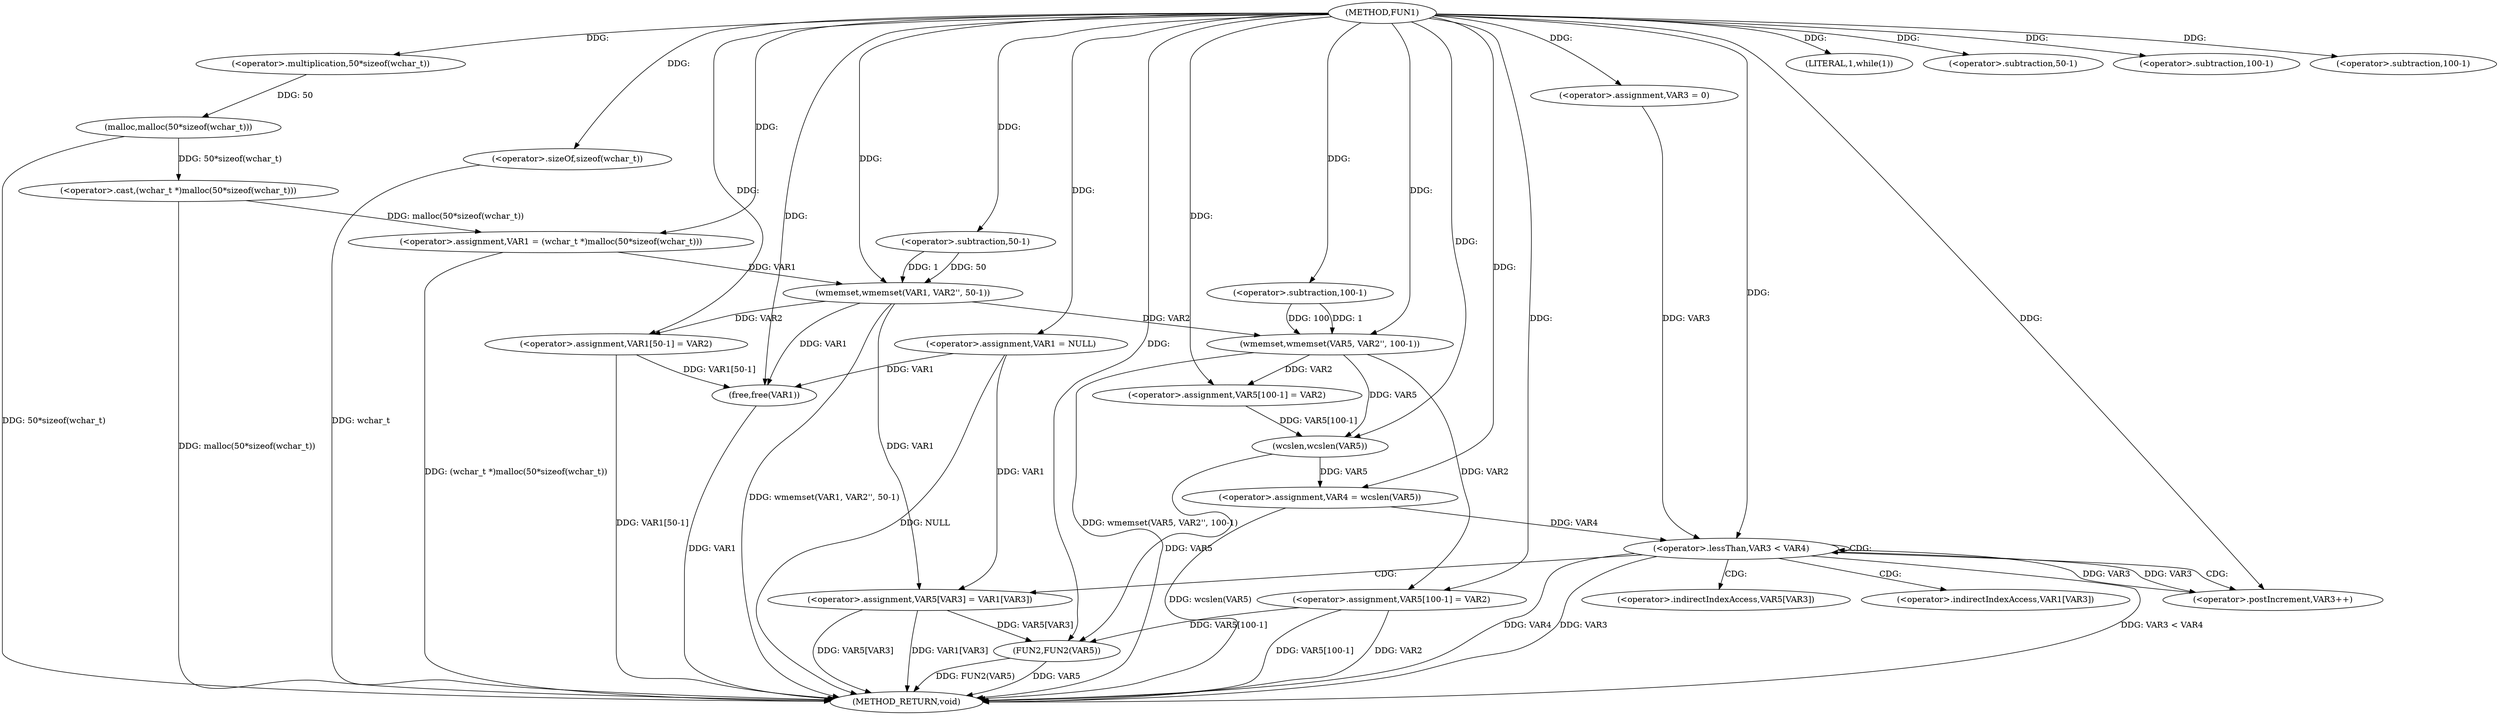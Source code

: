 digraph FUN1 {  
"1000100" [label = "(METHOD,FUN1)" ]
"1000181" [label = "(METHOD_RETURN,void)" ]
"1000103" [label = "(<operator>.assignment,VAR1 = NULL)" ]
"1000107" [label = "(LITERAL,1,while(1))" ]
"1000109" [label = "(<operator>.assignment,VAR1 = (wchar_t *)malloc(50*sizeof(wchar_t)))" ]
"1000111" [label = "(<operator>.cast,(wchar_t *)malloc(50*sizeof(wchar_t)))" ]
"1000113" [label = "(malloc,malloc(50*sizeof(wchar_t)))" ]
"1000114" [label = "(<operator>.multiplication,50*sizeof(wchar_t))" ]
"1000116" [label = "(<operator>.sizeOf,sizeof(wchar_t))" ]
"1000118" [label = "(wmemset,wmemset(VAR1, VAR2'', 50-1))" ]
"1000121" [label = "(<operator>.subtraction,50-1)" ]
"1000124" [label = "(<operator>.assignment,VAR1[50-1] = VAR2)" ]
"1000127" [label = "(<operator>.subtraction,50-1)" ]
"1000136" [label = "(wmemset,wmemset(VAR5, VAR2'', 100-1))" ]
"1000139" [label = "(<operator>.subtraction,100-1)" ]
"1000142" [label = "(<operator>.assignment,VAR5[100-1] = VAR2)" ]
"1000145" [label = "(<operator>.subtraction,100-1)" ]
"1000149" [label = "(<operator>.assignment,VAR4 = wcslen(VAR5))" ]
"1000151" [label = "(wcslen,wcslen(VAR5))" ]
"1000154" [label = "(<operator>.assignment,VAR3 = 0)" ]
"1000157" [label = "(<operator>.lessThan,VAR3 < VAR4)" ]
"1000160" [label = "(<operator>.postIncrement,VAR3++)" ]
"1000163" [label = "(<operator>.assignment,VAR5[VAR3] = VAR1[VAR3])" ]
"1000170" [label = "(<operator>.assignment,VAR5[100-1] = VAR2)" ]
"1000173" [label = "(<operator>.subtraction,100-1)" ]
"1000177" [label = "(FUN2,FUN2(VAR5))" ]
"1000179" [label = "(free,free(VAR1))" ]
"1000164" [label = "(<operator>.indirectIndexAccess,VAR5[VAR3])" ]
"1000167" [label = "(<operator>.indirectIndexAccess,VAR1[VAR3])" ]
  "1000163" -> "1000181"  [ label = "DDG: VAR5[VAR3]"] 
  "1000124" -> "1000181"  [ label = "DDG: VAR1[50-1]"] 
  "1000149" -> "1000181"  [ label = "DDG: wcslen(VAR5)"] 
  "1000157" -> "1000181"  [ label = "DDG: VAR3 < VAR4"] 
  "1000103" -> "1000181"  [ label = "DDG: NULL"] 
  "1000179" -> "1000181"  [ label = "DDG: VAR1"] 
  "1000118" -> "1000181"  [ label = "DDG: wmemset(VAR1, VAR2'', 50-1)"] 
  "1000177" -> "1000181"  [ label = "DDG: VAR5"] 
  "1000157" -> "1000181"  [ label = "DDG: VAR4"] 
  "1000116" -> "1000181"  [ label = "DDG: wchar_t"] 
  "1000113" -> "1000181"  [ label = "DDG: 50*sizeof(wchar_t)"] 
  "1000163" -> "1000181"  [ label = "DDG: VAR1[VAR3]"] 
  "1000157" -> "1000181"  [ label = "DDG: VAR3"] 
  "1000170" -> "1000181"  [ label = "DDG: VAR2"] 
  "1000111" -> "1000181"  [ label = "DDG: malloc(50*sizeof(wchar_t))"] 
  "1000136" -> "1000181"  [ label = "DDG: wmemset(VAR5, VAR2'', 100-1)"] 
  "1000170" -> "1000181"  [ label = "DDG: VAR5[100-1]"] 
  "1000177" -> "1000181"  [ label = "DDG: FUN2(VAR5)"] 
  "1000109" -> "1000181"  [ label = "DDG: (wchar_t *)malloc(50*sizeof(wchar_t))"] 
  "1000100" -> "1000103"  [ label = "DDG: "] 
  "1000100" -> "1000107"  [ label = "DDG: "] 
  "1000111" -> "1000109"  [ label = "DDG: malloc(50*sizeof(wchar_t))"] 
  "1000100" -> "1000109"  [ label = "DDG: "] 
  "1000113" -> "1000111"  [ label = "DDG: 50*sizeof(wchar_t)"] 
  "1000114" -> "1000113"  [ label = "DDG: 50"] 
  "1000100" -> "1000114"  [ label = "DDG: "] 
  "1000100" -> "1000116"  [ label = "DDG: "] 
  "1000109" -> "1000118"  [ label = "DDG: VAR1"] 
  "1000100" -> "1000118"  [ label = "DDG: "] 
  "1000121" -> "1000118"  [ label = "DDG: 50"] 
  "1000121" -> "1000118"  [ label = "DDG: 1"] 
  "1000100" -> "1000121"  [ label = "DDG: "] 
  "1000118" -> "1000124"  [ label = "DDG: VAR2"] 
  "1000100" -> "1000124"  [ label = "DDG: "] 
  "1000100" -> "1000127"  [ label = "DDG: "] 
  "1000100" -> "1000136"  [ label = "DDG: "] 
  "1000118" -> "1000136"  [ label = "DDG: VAR2"] 
  "1000139" -> "1000136"  [ label = "DDG: 100"] 
  "1000139" -> "1000136"  [ label = "DDG: 1"] 
  "1000100" -> "1000139"  [ label = "DDG: "] 
  "1000136" -> "1000142"  [ label = "DDG: VAR2"] 
  "1000100" -> "1000142"  [ label = "DDG: "] 
  "1000100" -> "1000145"  [ label = "DDG: "] 
  "1000151" -> "1000149"  [ label = "DDG: VAR5"] 
  "1000100" -> "1000149"  [ label = "DDG: "] 
  "1000142" -> "1000151"  [ label = "DDG: VAR5[100-1]"] 
  "1000136" -> "1000151"  [ label = "DDG: VAR5"] 
  "1000100" -> "1000151"  [ label = "DDG: "] 
  "1000100" -> "1000154"  [ label = "DDG: "] 
  "1000154" -> "1000157"  [ label = "DDG: VAR3"] 
  "1000160" -> "1000157"  [ label = "DDG: VAR3"] 
  "1000100" -> "1000157"  [ label = "DDG: "] 
  "1000149" -> "1000157"  [ label = "DDG: VAR4"] 
  "1000157" -> "1000160"  [ label = "DDG: VAR3"] 
  "1000100" -> "1000160"  [ label = "DDG: "] 
  "1000103" -> "1000163"  [ label = "DDG: VAR1"] 
  "1000118" -> "1000163"  [ label = "DDG: VAR1"] 
  "1000100" -> "1000170"  [ label = "DDG: "] 
  "1000136" -> "1000170"  [ label = "DDG: VAR2"] 
  "1000100" -> "1000173"  [ label = "DDG: "] 
  "1000163" -> "1000177"  [ label = "DDG: VAR5[VAR3]"] 
  "1000151" -> "1000177"  [ label = "DDG: VAR5"] 
  "1000170" -> "1000177"  [ label = "DDG: VAR5[100-1]"] 
  "1000100" -> "1000177"  [ label = "DDG: "] 
  "1000124" -> "1000179"  [ label = "DDG: VAR1[50-1]"] 
  "1000103" -> "1000179"  [ label = "DDG: VAR1"] 
  "1000118" -> "1000179"  [ label = "DDG: VAR1"] 
  "1000100" -> "1000179"  [ label = "DDG: "] 
  "1000157" -> "1000163"  [ label = "CDG: "] 
  "1000157" -> "1000164"  [ label = "CDG: "] 
  "1000157" -> "1000167"  [ label = "CDG: "] 
  "1000157" -> "1000160"  [ label = "CDG: "] 
  "1000157" -> "1000157"  [ label = "CDG: "] 
}
